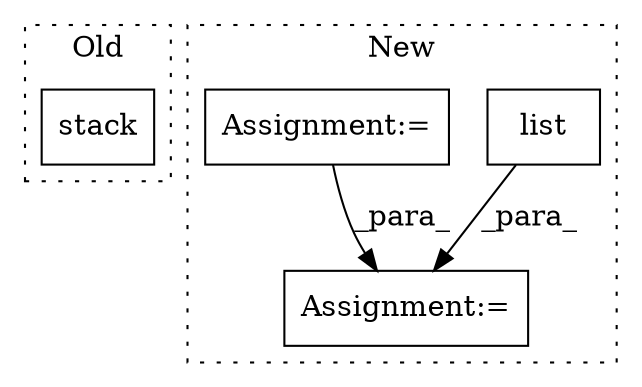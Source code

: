 digraph G {
subgraph cluster0 {
1 [label="stack" a="32" s="6118,6130" l="6,1" shape="box"];
label = "Old";
style="dotted";
}
subgraph cluster1 {
2 [label="list" a="32" s="5867,5913" l="5,1" shape="box"];
3 [label="Assignment:=" a="7" s="5980" l="1" shape="box"];
4 [label="Assignment:=" a="7" s="5950" l="1" shape="box"];
label = "New";
style="dotted";
}
2 -> 3 [label="_para_"];
4 -> 3 [label="_para_"];
}